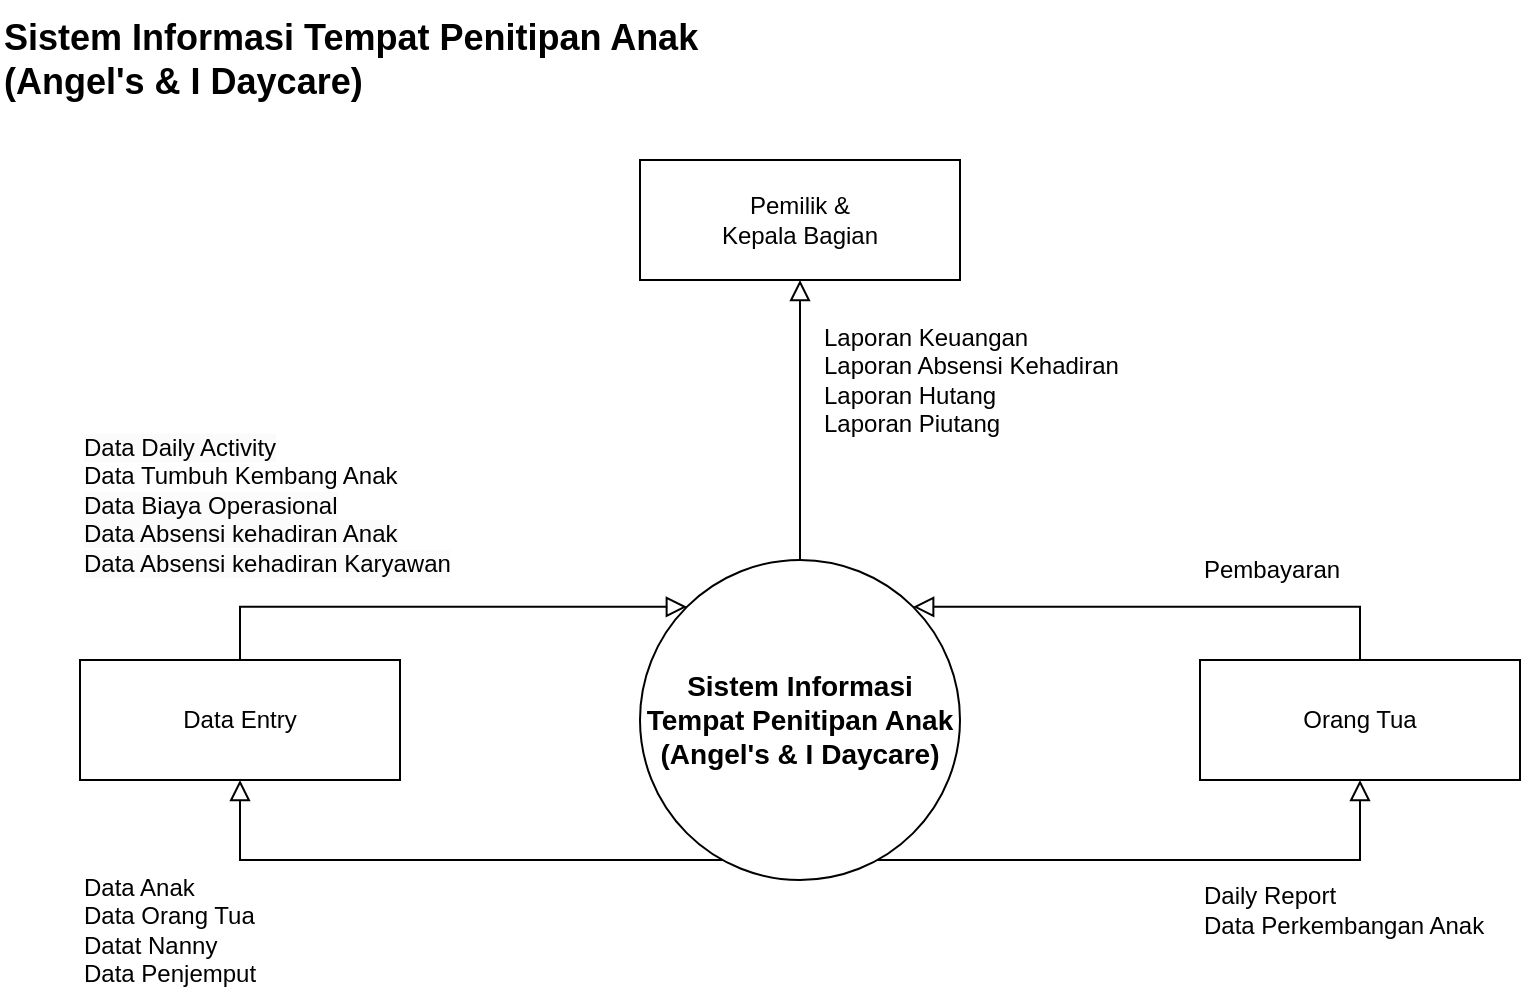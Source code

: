 <mxfile version="21.2.3" type="github" pages="3">
  <diagram id="-cViwrgLB8MZxIiX8cfI" name="Level 0">
    <mxGraphModel dx="874" dy="567" grid="1" gridSize="10" guides="1" tooltips="1" connect="1" arrows="1" fold="1" page="1" pageScale="1" pageWidth="850" pageHeight="1100" math="0" shadow="0">
      <root>
        <mxCell id="0" />
        <mxCell id="1" parent="0" />
        <mxCell id="pNz9P8v8omz6geSnsJ9m-1" value="&lt;font style=&quot;font-size: 14px;&quot;&gt;&lt;b&gt;Sistem Informasi &lt;br&gt;Tempat Penitipan Anak&lt;br&gt;(Angel&#39;s &amp;amp; I Daycare)&lt;/b&gt;&lt;/font&gt;" style="ellipse;whiteSpace=wrap;html=1;" vertex="1" parent="1">
          <mxGeometry x="360" y="320" width="160" height="160" as="geometry" />
        </mxCell>
        <mxCell id="pNz9P8v8omz6geSnsJ9m-2" value="Pemilik &amp;amp;&lt;br&gt;Kepala Bagian" style="rounded=0;whiteSpace=wrap;html=1;" vertex="1" parent="1">
          <mxGeometry x="360" y="120" width="160" height="60" as="geometry" />
        </mxCell>
        <mxCell id="pNz9P8v8omz6geSnsJ9m-3" value="Data Entry" style="rounded=0;whiteSpace=wrap;html=1;" vertex="1" parent="1">
          <mxGeometry x="80" y="370" width="160" height="60" as="geometry" />
        </mxCell>
        <mxCell id="pNz9P8v8omz6geSnsJ9m-4" value="Orang Tua" style="rounded=0;whiteSpace=wrap;html=1;" vertex="1" parent="1">
          <mxGeometry x="640" y="370" width="160" height="60" as="geometry" />
        </mxCell>
        <mxCell id="brgDT2GIcDv5zIJxUh-V-1" value="" style="rounded=0;html=1;jettySize=auto;orthogonalLoop=1;fontSize=11;endArrow=block;endFill=0;endSize=8;strokeWidth=1;shadow=0;labelBackgroundColor=none;edgeStyle=orthogonalEdgeStyle;exitX=0.5;exitY=0;exitDx=0;exitDy=0;" edge="1" parent="1" source="pNz9P8v8omz6geSnsJ9m-1" target="pNz9P8v8omz6geSnsJ9m-2">
          <mxGeometry relative="1" as="geometry">
            <mxPoint x="440" y="270" as="sourcePoint" />
            <mxPoint x="490" y="295" as="targetPoint" />
          </mxGeometry>
        </mxCell>
        <mxCell id="brgDT2GIcDv5zIJxUh-V-2" value="" style="rounded=0;html=1;jettySize=auto;orthogonalLoop=1;fontSize=11;endArrow=block;endFill=0;endSize=8;strokeWidth=1;shadow=0;labelBackgroundColor=none;edgeStyle=orthogonalEdgeStyle;" edge="1" parent="1" source="pNz9P8v8omz6geSnsJ9m-1">
          <mxGeometry relative="1" as="geometry">
            <mxPoint x="510" y="470" as="sourcePoint" />
            <mxPoint x="720" y="430" as="targetPoint" />
            <Array as="points">
              <mxPoint x="720" y="470" />
            </Array>
          </mxGeometry>
        </mxCell>
        <mxCell id="brgDT2GIcDv5zIJxUh-V-3" value="" style="rounded=0;html=1;jettySize=auto;orthogonalLoop=1;fontSize=11;endArrow=block;endFill=0;endSize=8;strokeWidth=1;shadow=0;labelBackgroundColor=none;edgeStyle=orthogonalEdgeStyle;entryX=0.5;entryY=1;entryDx=0;entryDy=0;" edge="1" parent="1" source="pNz9P8v8omz6geSnsJ9m-1" target="pNz9P8v8omz6geSnsJ9m-3">
          <mxGeometry relative="1" as="geometry">
            <mxPoint x="360" y="480" as="sourcePoint" />
            <mxPoint x="480" y="399.5" as="targetPoint" />
            <Array as="points">
              <mxPoint x="160" y="470" />
            </Array>
          </mxGeometry>
        </mxCell>
        <mxCell id="brgDT2GIcDv5zIJxUh-V-4" value="Daily Report&lt;br&gt;Data Perkembangan Anak" style="text;strokeColor=none;align=left;fillColor=none;html=1;verticalAlign=middle;whiteSpace=wrap;rounded=0;" vertex="1" parent="1">
          <mxGeometry x="640" y="470" width="160" height="50" as="geometry" />
        </mxCell>
        <mxCell id="brgDT2GIcDv5zIJxUh-V-5" value="Laporan Keuangan&lt;br&gt;Laporan Absensi Kehadiran&lt;br&gt;Laporan Hutang&amp;nbsp;&lt;br&gt;Laporan Piutang" style="text;strokeColor=none;align=left;fillColor=none;html=1;verticalAlign=middle;whiteSpace=wrap;rounded=0;" vertex="1" parent="1">
          <mxGeometry x="450" y="200" width="190" height="60" as="geometry" />
        </mxCell>
        <mxCell id="brgDT2GIcDv5zIJxUh-V-6" value="Data Anak&lt;br&gt;Data Orang Tua&lt;br&gt;Datat Nanny&lt;br&gt;Data Penjemput&lt;br&gt;" style="text;strokeColor=none;align=left;fillColor=none;html=1;verticalAlign=middle;whiteSpace=wrap;rounded=0;" vertex="1" parent="1">
          <mxGeometry x="80" y="470" width="190" height="70" as="geometry" />
        </mxCell>
        <mxCell id="brgDT2GIcDv5zIJxUh-V-7" value="Pembayaran&amp;nbsp;" style="text;strokeColor=none;align=left;fillColor=none;html=1;verticalAlign=middle;whiteSpace=wrap;rounded=0;" vertex="1" parent="1">
          <mxGeometry x="640" y="310" width="70" height="30" as="geometry" />
        </mxCell>
        <mxCell id="brgDT2GIcDv5zIJxUh-V-8" value="" style="rounded=0;html=1;jettySize=auto;orthogonalLoop=1;fontSize=11;endArrow=block;endFill=0;endSize=8;strokeWidth=1;shadow=0;labelBackgroundColor=none;edgeStyle=orthogonalEdgeStyle;exitX=0.5;exitY=0;exitDx=0;exitDy=0;entryX=1;entryY=0;entryDx=0;entryDy=0;" edge="1" parent="1" source="pNz9P8v8omz6geSnsJ9m-4" target="pNz9P8v8omz6geSnsJ9m-1">
          <mxGeometry relative="1" as="geometry">
            <mxPoint x="530" y="356" as="sourcePoint" />
            <mxPoint x="763" y="320" as="targetPoint" />
            <Array as="points">
              <mxPoint x="720" y="343" />
            </Array>
          </mxGeometry>
        </mxCell>
        <mxCell id="brgDT2GIcDv5zIJxUh-V-9" value="&lt;span style=&quot;color: rgb(0, 0, 0); font-family: Helvetica; font-size: 12px; font-style: normal; font-variant-ligatures: normal; font-variant-caps: normal; font-weight: 400; letter-spacing: normal; orphans: 2; text-align: left; text-indent: 0px; text-transform: none; widows: 2; word-spacing: 0px; -webkit-text-stroke-width: 0px; background-color: rgb(251, 251, 251); text-decoration-thickness: initial; text-decoration-style: initial; text-decoration-color: initial; float: none; display: inline !important;&quot;&gt;Data Daily Activity&lt;br&gt;&lt;/span&gt;Data Tumbuh Kembang Anak&lt;br style=&quot;border-color: var(--border-color); color: rgb(0, 0, 0); font-family: Helvetica; font-size: 12px; font-style: normal; font-variant-ligatures: normal; font-variant-caps: normal; font-weight: 400; letter-spacing: normal; orphans: 2; text-align: left; text-indent: 0px; text-transform: none; widows: 2; word-spacing: 0px; -webkit-text-stroke-width: 0px; background-color: rgb(251, 251, 251); text-decoration-thickness: initial; text-decoration-style: initial; text-decoration-color: initial;&quot;&gt;&lt;span style=&quot;color: rgb(0, 0, 0); font-family: Helvetica; font-size: 12px; font-style: normal; font-variant-ligatures: normal; font-variant-caps: normal; font-weight: 400; letter-spacing: normal; orphans: 2; text-align: left; text-indent: 0px; text-transform: none; widows: 2; word-spacing: 0px; -webkit-text-stroke-width: 0px; background-color: rgb(251, 251, 251); text-decoration-thickness: initial; text-decoration-style: initial; text-decoration-color: initial; float: none; display: inline !important;&quot;&gt;Data Biaya Operasional&lt;/span&gt;&lt;br style=&quot;border-color: var(--border-color); color: rgb(0, 0, 0); font-family: Helvetica; font-size: 12px; font-style: normal; font-variant-ligatures: normal; font-variant-caps: normal; font-weight: 400; letter-spacing: normal; orphans: 2; text-align: left; text-indent: 0px; text-transform: none; widows: 2; word-spacing: 0px; -webkit-text-stroke-width: 0px; background-color: rgb(251, 251, 251); text-decoration-thickness: initial; text-decoration-style: initial; text-decoration-color: initial;&quot;&gt;&lt;span style=&quot;color: rgb(0, 0, 0); font-family: Helvetica; font-size: 12px; font-style: normal; font-variant-ligatures: normal; font-variant-caps: normal; font-weight: 400; letter-spacing: normal; orphans: 2; text-align: left; text-indent: 0px; text-transform: none; widows: 2; word-spacing: 0px; -webkit-text-stroke-width: 0px; background-color: rgb(251, 251, 251); text-decoration-thickness: initial; text-decoration-style: initial; text-decoration-color: initial; float: none; display: inline !important;&quot;&gt;Data Absensi kehadiran Anak&lt;/span&gt;&lt;br style=&quot;border-color: var(--border-color); color: rgb(0, 0, 0); font-family: Helvetica; font-size: 12px; font-style: normal; font-variant-ligatures: normal; font-variant-caps: normal; font-weight: 400; letter-spacing: normal; orphans: 2; text-align: left; text-indent: 0px; text-transform: none; widows: 2; word-spacing: 0px; -webkit-text-stroke-width: 0px; background-color: rgb(251, 251, 251); text-decoration-thickness: initial; text-decoration-style: initial; text-decoration-color: initial;&quot;&gt;&lt;span style=&quot;color: rgb(0, 0, 0); font-family: Helvetica; font-size: 12px; font-style: normal; font-variant-ligatures: normal; font-variant-caps: normal; font-weight: 400; letter-spacing: normal; orphans: 2; text-align: left; text-indent: 0px; text-transform: none; widows: 2; word-spacing: 0px; -webkit-text-stroke-width: 0px; background-color: rgb(251, 251, 251); text-decoration-thickness: initial; text-decoration-style: initial; text-decoration-color: initial; float: none; display: inline !important;&quot;&gt;Data Absensi kehadiran Karyawan&lt;/span&gt;" style="text;whiteSpace=wrap;html=1;" vertex="1" parent="1">
          <mxGeometry x="80" y="250" width="220" height="90" as="geometry" />
        </mxCell>
        <mxCell id="brgDT2GIcDv5zIJxUh-V-10" value="" style="rounded=0;html=1;jettySize=auto;orthogonalLoop=1;fontSize=11;endArrow=block;endFill=0;endSize=8;strokeWidth=1;shadow=0;labelBackgroundColor=none;edgeStyle=orthogonalEdgeStyle;entryX=0;entryY=0;entryDx=0;entryDy=0;exitX=0.5;exitY=0;exitDx=0;exitDy=0;" edge="1" parent="1" source="pNz9P8v8omz6geSnsJ9m-3" target="pNz9P8v8omz6geSnsJ9m-1">
          <mxGeometry relative="1" as="geometry">
            <mxPoint x="110" y="350" as="sourcePoint" />
            <mxPoint x="370" y="310" as="targetPoint" />
            <Array as="points">
              <mxPoint x="160" y="343" />
            </Array>
          </mxGeometry>
        </mxCell>
        <mxCell id="brgDT2GIcDv5zIJxUh-V-11" value="&lt;b style=&quot;border-color: var(--border-color);&quot;&gt;&lt;font style=&quot;font-size: 18px;&quot;&gt;Sistem Informasi Tempat Penitipan Anak&lt;br style=&quot;border-color: var(--border-color);&quot;&gt;(Angel&#39;s &amp;amp; I Daycare)&lt;/font&gt;&lt;/b&gt;" style="text;strokeColor=none;align=left;fillColor=none;html=1;verticalAlign=middle;whiteSpace=wrap;rounded=0;" vertex="1" parent="1">
          <mxGeometry x="40" y="40" width="590" height="60" as="geometry" />
        </mxCell>
      </root>
    </mxGraphModel>
  </diagram>
  <diagram id="C5RBs43oDa-KdzZeNtuy" name="Daily Report">
    <mxGraphModel dx="874" dy="567" grid="1" gridSize="10" guides="1" tooltips="1" connect="1" arrows="1" fold="1" page="1" pageScale="1" pageWidth="827" pageHeight="1169" math="0" shadow="0">
      <root>
        <mxCell id="WIyWlLk6GJQsqaUBKTNV-0" />
        <mxCell id="WIyWlLk6GJQsqaUBKTNV-1" parent="WIyWlLk6GJQsqaUBKTNV-0" />
        <mxCell id="WIyWlLk6GJQsqaUBKTNV-2" value="" style="rounded=0;html=1;jettySize=auto;orthogonalLoop=1;fontSize=11;endArrow=block;endFill=0;endSize=8;strokeWidth=1;shadow=0;labelBackgroundColor=none;edgeStyle=orthogonalEdgeStyle;exitX=1;exitY=0.5;exitDx=0;exitDy=0;" parent="WIyWlLk6GJQsqaUBKTNV-1" source="1_y-e7YFrR1NyZMzE7Wx-1" target="1_y-e7YFrR1NyZMzE7Wx-2" edge="1">
          <mxGeometry relative="1" as="geometry">
            <Array as="points">
              <mxPoint x="120" y="150" />
            </Array>
          </mxGeometry>
        </mxCell>
        <mxCell id="WIyWlLk6GJQsqaUBKTNV-3" value="Klasifikasi Umur" style="rounded=1;whiteSpace=wrap;html=1;fontSize=12;glass=0;strokeWidth=1;shadow=0;arcSize=0;" parent="WIyWlLk6GJQsqaUBKTNV-1" vertex="1">
          <mxGeometry x="370" y="120" width="120" height="60" as="geometry" />
        </mxCell>
        <mxCell id="WIyWlLk6GJQsqaUBKTNV-8" value="No" style="rounded=0;html=1;jettySize=auto;orthogonalLoop=1;fontSize=11;endArrow=block;endFill=0;endSize=8;strokeWidth=1;shadow=0;labelBackgroundColor=none;edgeStyle=orthogonalEdgeStyle;" parent="WIyWlLk6GJQsqaUBKTNV-1" source="1_y-e7YFrR1NyZMzE7Wx-7" edge="1">
          <mxGeometry x="0.012" y="10" relative="1" as="geometry">
            <mxPoint y="-1" as="offset" />
            <mxPoint x="430" y="415" as="sourcePoint" />
            <mxPoint x="430" y="460" as="targetPoint" />
          </mxGeometry>
        </mxCell>
        <mxCell id="WIyWlLk6GJQsqaUBKTNV-9" value="Yes" style="edgeStyle=orthogonalEdgeStyle;rounded=0;html=1;jettySize=auto;orthogonalLoop=1;fontSize=11;endArrow=block;endFill=0;endSize=8;strokeWidth=1;shadow=0;labelBackgroundColor=none;exitX=1;exitY=0.5;exitDx=0;exitDy=0;entryX=0;entryY=0.5;entryDx=0;entryDy=0;" parent="WIyWlLk6GJQsqaUBKTNV-1" source="1_y-e7YFrR1NyZMzE7Wx-7" target="1_y-e7YFrR1NyZMzE7Wx-11" edge="1">
          <mxGeometry y="10" relative="1" as="geometry">
            <mxPoint as="offset" />
            <mxPoint x="510" y="364.5" as="sourcePoint" />
            <mxPoint x="560" y="364.5" as="targetPoint" />
          </mxGeometry>
        </mxCell>
        <mxCell id="1_y-e7YFrR1NyZMzE7Wx-1" value="start" style="rounded=1;whiteSpace=wrap;html=1;arcSize=50;" parent="WIyWlLk6GJQsqaUBKTNV-1" vertex="1">
          <mxGeometry x="40" y="135" width="80" height="30" as="geometry" />
        </mxCell>
        <mxCell id="1_y-e7YFrR1NyZMzE7Wx-2" value="input daily entry" style="shape=parallelogram;perimeter=parallelogramPerimeter;whiteSpace=wrap;html=1;fixedSize=1;" parent="WIyWlLk6GJQsqaUBKTNV-1" vertex="1">
          <mxGeometry x="180" y="120" width="120" height="60" as="geometry" />
        </mxCell>
        <mxCell id="1_y-e7YFrR1NyZMzE7Wx-4" value="" style="rounded=0;html=1;jettySize=auto;orthogonalLoop=1;fontSize=11;endArrow=block;endFill=0;endSize=8;strokeWidth=1;shadow=0;labelBackgroundColor=none;edgeStyle=orthogonalEdgeStyle;exitX=1;exitY=0.5;exitDx=0;exitDy=0;" parent="WIyWlLk6GJQsqaUBKTNV-1" source="1_y-e7YFrR1NyZMzE7Wx-2" edge="1">
          <mxGeometry relative="1" as="geometry">
            <mxPoint x="295" y="152" as="sourcePoint" />
            <mxPoint x="371" y="150" as="targetPoint" />
            <Array as="points">
              <mxPoint x="371" y="150" />
            </Array>
          </mxGeometry>
        </mxCell>
        <mxCell id="1_y-e7YFrR1NyZMzE7Wx-5" value="Pengkajian tumbuh kembang" style="rounded=1;whiteSpace=wrap;html=1;fontSize=12;glass=0;strokeWidth=1;shadow=0;arcSize=0;" parent="WIyWlLk6GJQsqaUBKTNV-1" vertex="1">
          <mxGeometry x="370" y="220" width="120" height="60" as="geometry" />
        </mxCell>
        <mxCell id="1_y-e7YFrR1NyZMzE7Wx-7" value="apakah&lt;br&gt;hasil &lt;br&gt;abnormal ?" style="rhombus;whiteSpace=wrap;html=1;shadow=0;fontFamily=Helvetica;fontSize=12;align=center;strokeWidth=1;spacing=6;spacingTop=-4;" parent="WIyWlLk6GJQsqaUBKTNV-1" vertex="1">
          <mxGeometry x="360" y="320" width="140" height="90" as="geometry" />
        </mxCell>
        <mxCell id="1_y-e7YFrR1NyZMzE7Wx-10" value="catat hasil &lt;br&gt;pengkajian" style="rounded=1;whiteSpace=wrap;html=1;fontSize=12;glass=0;strokeWidth=1;shadow=0;arcSize=0;" parent="WIyWlLk6GJQsqaUBKTNV-1" vertex="1">
          <mxGeometry x="370" y="460" width="120" height="60" as="geometry" />
        </mxCell>
        <mxCell id="1_y-e7YFrR1NyZMzE7Wx-11" value="buat rekomendasi pemeriksaan lanjut" style="rounded=1;whiteSpace=wrap;html=1;fontSize=12;glass=0;strokeWidth=1;shadow=0;arcSize=0;" parent="WIyWlLk6GJQsqaUBKTNV-1" vertex="1">
          <mxGeometry x="560" y="335" width="120" height="60" as="geometry" />
        </mxCell>
        <mxCell id="1_y-e7YFrR1NyZMzE7Wx-14" value="" style="rounded=0;html=1;jettySize=auto;orthogonalLoop=1;fontSize=11;endArrow=block;endFill=0;endSize=8;strokeWidth=1;shadow=0;labelBackgroundColor=none;edgeStyle=orthogonalEdgeStyle;exitX=0.5;exitY=1;exitDx=0;exitDy=0;" parent="WIyWlLk6GJQsqaUBKTNV-1" source="WIyWlLk6GJQsqaUBKTNV-3" target="1_y-e7YFrR1NyZMzE7Wx-5" edge="1">
          <mxGeometry relative="1" as="geometry">
            <mxPoint x="220" y="200" as="sourcePoint" />
            <mxPoint x="220" y="250" as="targetPoint" />
          </mxGeometry>
        </mxCell>
        <mxCell id="1_y-e7YFrR1NyZMzE7Wx-15" value="" style="rounded=0;html=1;jettySize=auto;orthogonalLoop=1;fontSize=11;endArrow=block;endFill=0;endSize=8;strokeWidth=1;shadow=0;labelBackgroundColor=none;edgeStyle=orthogonalEdgeStyle;exitX=0.5;exitY=1;exitDx=0;exitDy=0;" parent="WIyWlLk6GJQsqaUBKTNV-1" source="1_y-e7YFrR1NyZMzE7Wx-5" target="1_y-e7YFrR1NyZMzE7Wx-7" edge="1">
          <mxGeometry relative="1" as="geometry">
            <mxPoint x="440" y="190" as="sourcePoint" />
            <mxPoint x="440" y="230" as="targetPoint" />
          </mxGeometry>
        </mxCell>
        <mxCell id="1_y-e7YFrR1NyZMzE7Wx-16" value="" style="rounded=0;html=1;jettySize=auto;orthogonalLoop=1;fontSize=11;endArrow=block;endFill=0;endSize=8;strokeWidth=1;shadow=0;labelBackgroundColor=none;edgeStyle=orthogonalEdgeStyle;entryX=0.5;entryY=0;entryDx=0;entryDy=0;" parent="WIyWlLk6GJQsqaUBKTNV-1" source="1_y-e7YFrR1NyZMzE7Wx-11" edge="1">
          <mxGeometry relative="1" as="geometry">
            <mxPoint x="450" y="200" as="sourcePoint" />
            <mxPoint x="620" y="460" as="targetPoint" />
          </mxGeometry>
        </mxCell>
        <mxCell id="1_y-e7YFrR1NyZMzE7Wx-17" value="" style="rounded=0;html=1;jettySize=auto;orthogonalLoop=1;fontSize=11;endArrow=block;endFill=0;endSize=8;strokeWidth=1;shadow=0;labelBackgroundColor=none;edgeStyle=orthogonalEdgeStyle;exitX=1;exitY=0.5;exitDx=0;exitDy=0;" parent="WIyWlLk6GJQsqaUBKTNV-1" source="1_y-e7YFrR1NyZMzE7Wx-10" edge="1">
          <mxGeometry relative="1" as="geometry">
            <mxPoint x="479" y="580" as="sourcePoint" />
            <mxPoint x="560" y="490" as="targetPoint" />
            <Array as="points">
              <mxPoint x="530" y="490" />
              <mxPoint x="530" y="490" />
            </Array>
          </mxGeometry>
        </mxCell>
        <mxCell id="1_y-e7YFrR1NyZMzE7Wx-18" value="upload data ke &lt;br&gt;user parents" style="rounded=1;whiteSpace=wrap;html=1;fontSize=12;glass=0;strokeWidth=1;shadow=0;arcSize=0;" parent="WIyWlLk6GJQsqaUBKTNV-1" vertex="1">
          <mxGeometry x="560" y="585" width="120" height="55" as="geometry" />
        </mxCell>
        <mxCell id="1_y-e7YFrR1NyZMzE7Wx-21" value="daily report" style="shape=document;whiteSpace=wrap;html=1;boundedLbl=1;" parent="WIyWlLk6GJQsqaUBKTNV-1" vertex="1">
          <mxGeometry x="560" y="460" width="120" height="70" as="geometry" />
        </mxCell>
        <mxCell id="1_y-e7YFrR1NyZMzE7Wx-24" value="" style="rounded=0;html=1;jettySize=auto;orthogonalLoop=1;fontSize=11;endArrow=block;endFill=0;endSize=8;strokeWidth=1;shadow=0;labelBackgroundColor=none;edgeStyle=orthogonalEdgeStyle;entryX=0.5;entryY=0;entryDx=0;entryDy=0;" parent="WIyWlLk6GJQsqaUBKTNV-1" edge="1">
          <mxGeometry relative="1" as="geometry">
            <mxPoint x="619.88" y="520" as="sourcePoint" />
            <mxPoint x="619.88" y="585" as="targetPoint" />
          </mxGeometry>
        </mxCell>
        <mxCell id="1_y-e7YFrR1NyZMzE7Wx-25" value="Start" style="rounded=1;whiteSpace=wrap;html=1;arcSize=50;" parent="WIyWlLk6GJQsqaUBKTNV-1" vertex="1">
          <mxGeometry x="580" y="680" width="80" height="30" as="geometry" />
        </mxCell>
        <mxCell id="1_y-e7YFrR1NyZMzE7Wx-26" value="" style="rounded=0;html=1;jettySize=auto;orthogonalLoop=1;fontSize=11;endArrow=block;endFill=0;endSize=8;strokeWidth=1;shadow=0;labelBackgroundColor=none;edgeStyle=orthogonalEdgeStyle;exitX=0.5;exitY=1;exitDx=0;exitDy=0;" parent="WIyWlLk6GJQsqaUBKTNV-1" edge="1">
          <mxGeometry relative="1" as="geometry">
            <mxPoint x="619.5" y="640" as="sourcePoint" />
            <mxPoint x="619.5" y="680" as="targetPoint" />
          </mxGeometry>
        </mxCell>
        <mxCell id="1_y-e7YFrR1NyZMzE7Wx-27" value="&lt;font style=&quot;font-size: 18px;&quot;&gt;&lt;b style=&quot;&quot;&gt;&lt;u style=&quot;&quot;&gt;Daily Report&lt;/u&gt;&lt;/b&gt;&lt;/font&gt;" style="text;strokeColor=none;align=left;fillColor=none;html=1;verticalAlign=middle;whiteSpace=wrap;rounded=0;" parent="WIyWlLk6GJQsqaUBKTNV-1" vertex="1">
          <mxGeometry x="40" y="40" width="110" height="30" as="geometry" />
        </mxCell>
        <mxCell id="1_y-e7YFrR1NyZMzE7Wx-28" value="&lt;font style=&quot;font-size: 10px;&quot;&gt;©melko230429&lt;/font&gt;" style="text;strokeColor=none;align=left;fillColor=none;html=1;verticalAlign=middle;whiteSpace=wrap;rounded=0;" parent="WIyWlLk6GJQsqaUBKTNV-1" vertex="1">
          <mxGeometry x="40" y="1100" width="110" height="30" as="geometry" />
        </mxCell>
      </root>
    </mxGraphModel>
  </diagram>
  <diagram id="DLmMbvCn6N-hUwhb20vY" name="PSB">
    <mxGraphModel dx="437" dy="284" grid="1" gridSize="10" guides="1" tooltips="1" connect="1" arrows="1" fold="1" page="1" pageScale="1" pageWidth="850" pageHeight="1100" math="0" shadow="0">
      <root>
        <mxCell id="0" />
        <mxCell id="1" parent="0" />
        <mxCell id="u_kRXEs5ODFZfVwMs2zd-1" value="" style="rounded=0;html=1;jettySize=auto;orthogonalLoop=1;fontSize=11;endArrow=block;endFill=0;endSize=8;strokeWidth=1;shadow=0;labelBackgroundColor=none;edgeStyle=orthogonalEdgeStyle;exitX=1;exitY=0.5;exitDx=0;exitDy=0;" parent="1" source="u_kRXEs5ODFZfVwMs2zd-5" edge="1">
          <mxGeometry relative="1" as="geometry">
            <Array as="points">
              <mxPoint x="110" y="150" />
            </Array>
            <mxPoint x="160" y="150" as="targetPoint" />
          </mxGeometry>
        </mxCell>
        <mxCell id="u_kRXEs5ODFZfVwMs2zd-3" value="Yes" style="rounded=0;html=1;jettySize=auto;orthogonalLoop=1;fontSize=11;endArrow=block;endFill=0;endSize=8;strokeWidth=1;shadow=0;labelBackgroundColor=none;edgeStyle=orthogonalEdgeStyle;exitX=1;exitY=0.5;exitDx=0;exitDy=0;entryX=0;entryY=0.5;entryDx=0;entryDy=0;" parent="1" source="u_kRXEs5ODFZfVwMs2zd-9" edge="1" target="fVDtZhJBu8aAduTga0XZ-2">
          <mxGeometry x="-0.502" y="10" relative="1" as="geometry">
            <mxPoint as="offset" />
            <mxPoint x="290" y="279.75" as="sourcePoint" />
            <mxPoint x="330" y="280" as="targetPoint" />
            <Array as="points" />
          </mxGeometry>
        </mxCell>
        <mxCell id="u_kRXEs5ODFZfVwMs2zd-4" value="NO" style="edgeStyle=orthogonalEdgeStyle;rounded=0;html=1;jettySize=auto;orthogonalLoop=1;fontSize=11;endArrow=block;endFill=0;endSize=8;strokeWidth=1;shadow=0;labelBackgroundColor=none;exitX=0.5;exitY=1;exitDx=0;exitDy=0;" parent="1" source="u_kRXEs5ODFZfVwMs2zd-9" target="u_kRXEs5ODFZfVwMs2zd-6" edge="1">
          <mxGeometry x="-0.749" y="-10" relative="1" as="geometry">
            <mxPoint as="offset" />
            <mxPoint x="500" y="364.5" as="sourcePoint" />
            <mxPoint x="150" y="170" as="targetPoint" />
            <Array as="points">
              <mxPoint x="210" y="340" />
              <mxPoint x="130" y="340" />
              <mxPoint x="130" y="160" />
            </Array>
          </mxGeometry>
        </mxCell>
        <mxCell id="u_kRXEs5ODFZfVwMs2zd-5" value="start" style="rounded=1;whiteSpace=wrap;html=1;arcSize=50;" parent="1" vertex="1">
          <mxGeometry x="30" y="135" width="80" height="30" as="geometry" />
        </mxCell>
        <mxCell id="u_kRXEs5ODFZfVwMs2zd-6" value="input data anak &lt;br&gt;&amp;amp; orang tua" style="shape=parallelogram;perimeter=parallelogramPerimeter;whiteSpace=wrap;html=1;fixedSize=1;" parent="1" vertex="1">
          <mxGeometry x="150" y="120" width="120" height="70" as="geometry" />
        </mxCell>
        <mxCell id="u_kRXEs5ODFZfVwMs2zd-9" value="data sudah &lt;br&gt;lengkap ?" style="rhombus;whiteSpace=wrap;html=1;shadow=0;fontFamily=Helvetica;fontSize=12;align=center;strokeWidth=1;spacing=6;spacingTop=-4;" parent="1" vertex="1">
          <mxGeometry x="150" y="240" width="120" height="80" as="geometry" />
        </mxCell>
        <mxCell id="u_kRXEs5ODFZfVwMs2zd-10" value="tunggu konfirmasi pembayaran" style="rounded=1;whiteSpace=wrap;html=1;fontSize=12;glass=0;strokeWidth=1;shadow=0;arcSize=0;" parent="1" vertex="1">
          <mxGeometry x="500" y="650" width="120" height="60" as="geometry" />
        </mxCell>
        <mxCell id="u_kRXEs5ODFZfVwMs2zd-13" value="" style="rounded=0;html=1;jettySize=auto;orthogonalLoop=1;fontSize=11;endArrow=block;endFill=0;endSize=8;strokeWidth=1;shadow=0;labelBackgroundColor=none;edgeStyle=orthogonalEdgeStyle;exitX=0.5;exitY=1;exitDx=0;exitDy=0;" parent="1" source="u_kRXEs5ODFZfVwMs2zd-6" target="u_kRXEs5ODFZfVwMs2zd-9" edge="1">
          <mxGeometry relative="1" as="geometry">
            <mxPoint x="410" y="190" as="sourcePoint" />
            <mxPoint x="410" y="230" as="targetPoint" />
          </mxGeometry>
        </mxCell>
        <mxCell id="u_kRXEs5ODFZfVwMs2zd-14" value="" style="rounded=0;html=1;jettySize=auto;orthogonalLoop=1;fontSize=11;endArrow=block;endFill=0;endSize=8;strokeWidth=1;shadow=0;labelBackgroundColor=none;edgeStyle=orthogonalEdgeStyle;entryX=0.5;entryY=0;entryDx=0;entryDy=0;exitX=0.5;exitY=1;exitDx=0;exitDy=0;" parent="1" target="u_kRXEs5ODFZfVwMs2zd-17" edge="1" source="u_kRXEs5ODFZfVwMs2zd-30">
          <mxGeometry relative="1" as="geometry">
            <mxPoint x="679.75" y="580" as="sourcePoint" />
            <mxPoint x="679.75" y="640" as="targetPoint" />
          </mxGeometry>
        </mxCell>
        <mxCell id="u_kRXEs5ODFZfVwMs2zd-16" value="membership :&lt;br&gt;idCard, user login, lembar persetujuan" style="rounded=1;whiteSpace=wrap;html=1;fontSize=12;glass=0;strokeWidth=1;shadow=0;arcSize=0;" parent="1" vertex="1">
          <mxGeometry x="680" y="775" width="120" height="55" as="geometry" />
        </mxCell>
        <mxCell id="u_kRXEs5ODFZfVwMs2zd-17" value="data anak, orang tua, nanny, contact &lt;br&gt;person dll" style="shape=document;whiteSpace=wrap;html=1;boundedLbl=1;size=0.25;" parent="1" vertex="1">
          <mxGeometry x="680" y="640" width="120" height="80" as="geometry" />
        </mxCell>
        <mxCell id="u_kRXEs5ODFZfVwMs2zd-19" value="End" style="rounded=1;whiteSpace=wrap;html=1;arcSize=50;" parent="1" vertex="1">
          <mxGeometry x="700" y="890" width="80" height="30" as="geometry" />
        </mxCell>
        <mxCell id="u_kRXEs5ODFZfVwMs2zd-20" value="" style="rounded=0;html=1;jettySize=auto;orthogonalLoop=1;fontSize=11;endArrow=block;endFill=0;endSize=8;strokeWidth=1;shadow=0;labelBackgroundColor=none;edgeStyle=orthogonalEdgeStyle;entryX=0.5;entryY=0;entryDx=0;entryDy=0;" parent="1" edge="1" target="u_kRXEs5ODFZfVwMs2zd-19">
          <mxGeometry relative="1" as="geometry">
            <mxPoint x="740" y="830" as="sourcePoint" />
            <mxPoint x="679.5" y="870" as="targetPoint" />
          </mxGeometry>
        </mxCell>
        <mxCell id="u_kRXEs5ODFZfVwMs2zd-21" value="&lt;font style=&quot;font-size: 18px;&quot;&gt;&lt;b style=&quot;&quot;&gt;&lt;u style=&quot;&quot;&gt;Penerimaan Anak Baru&lt;/u&gt;&lt;/b&gt;&lt;/font&gt;" style="text;strokeColor=none;align=left;fillColor=none;html=1;verticalAlign=middle;whiteSpace=wrap;rounded=0;" parent="1" vertex="1">
          <mxGeometry x="40" y="40" width="280" height="30" as="geometry" />
        </mxCell>
        <mxCell id="u_kRXEs5ODFZfVwMs2zd-22" value="&lt;font style=&quot;font-size: 10px;&quot;&gt;©melko230429&lt;/font&gt;" style="text;strokeColor=none;align=left;fillColor=none;html=1;verticalAlign=middle;whiteSpace=wrap;rounded=0;" parent="1" vertex="1">
          <mxGeometry x="40" y="1050" width="110" height="30" as="geometry" />
        </mxCell>
        <mxCell id="u_kRXEs5ODFZfVwMs2zd-24" value="apakah sudah &lt;br&gt;melakukan &lt;br&gt;pembayaran?" style="rhombus;whiteSpace=wrap;html=1;shadow=0;fontFamily=Helvetica;fontSize=12;align=center;strokeWidth=1;spacing=6;spacingTop=-4;" parent="1" vertex="1">
          <mxGeometry x="480" y="490" width="160" height="120" as="geometry" />
        </mxCell>
        <mxCell id="u_kRXEs5ODFZfVwMs2zd-26" value="NO" style="rounded=0;html=1;jettySize=auto;orthogonalLoop=1;fontSize=11;endArrow=block;endFill=0;endSize=8;strokeWidth=1;shadow=0;labelBackgroundColor=none;edgeStyle=orthogonalEdgeStyle;" parent="1" edge="1">
          <mxGeometry x="-0.6" y="10" relative="1" as="geometry">
            <mxPoint as="offset" />
            <mxPoint x="360" y="450" as="sourcePoint" />
            <mxPoint x="360" y="490" as="targetPoint" />
            <Array as="points">
              <mxPoint x="360" y="490" />
              <mxPoint x="360" y="490" />
            </Array>
          </mxGeometry>
        </mxCell>
        <mxCell id="u_kRXEs5ODFZfVwMs2zd-30" value="input kelengkapan&lt;br&gt;data anak &lt;br&gt;&amp;amp; orang tua" style="shape=parallelogram;perimeter=parallelogramPerimeter;whiteSpace=wrap;html=1;fixedSize=1;" parent="1" vertex="1">
          <mxGeometry x="670" y="510" width="140" height="80" as="geometry" />
        </mxCell>
        <mxCell id="u_kRXEs5ODFZfVwMs2zd-33" value="" style="rounded=0;html=1;jettySize=auto;orthogonalLoop=1;fontSize=11;endArrow=block;endFill=0;endSize=8;strokeWidth=1;shadow=0;labelBackgroundColor=none;edgeStyle=orthogonalEdgeStyle;exitX=0.492;exitY=0.881;exitDx=0;exitDy=0;exitPerimeter=0;entryX=0.5;entryY=0;entryDx=0;entryDy=0;" parent="1" edge="1" target="u_kRXEs5ODFZfVwMs2zd-16" source="u_kRXEs5ODFZfVwMs2zd-17">
          <mxGeometry relative="1" as="geometry">
            <mxPoint x="739.65" y="720" as="sourcePoint" />
            <mxPoint x="740" y="760" as="targetPoint" />
            <Array as="points">
              <mxPoint x="740" y="711" />
            </Array>
          </mxGeometry>
        </mxCell>
        <mxCell id="u_kRXEs5ODFZfVwMs2zd-35" value="Yes" style="rounded=0;html=1;jettySize=auto;orthogonalLoop=1;fontSize=11;endArrow=block;endFill=0;endSize=8;strokeWidth=1;shadow=0;labelBackgroundColor=none;edgeStyle=orthogonalEdgeStyle;exitX=1;exitY=0.5;exitDx=0;exitDy=0;entryX=0;entryY=0.5;entryDx=0;entryDy=0;" parent="1" source="u_kRXEs5ODFZfVwMs2zd-24" edge="1" target="u_kRXEs5ODFZfVwMs2zd-30">
          <mxGeometry x="-0.6" y="10" relative="1" as="geometry">
            <mxPoint as="offset" />
            <mxPoint x="550" y="520" as="sourcePoint" />
            <mxPoint x="670" y="550" as="targetPoint" />
            <Array as="points" />
          </mxGeometry>
        </mxCell>
        <mxCell id="u_kRXEs5ODFZfVwMs2zd-37" value="" style="rounded=0;html=1;jettySize=auto;orthogonalLoop=1;fontSize=11;endArrow=block;endFill=0;endSize=8;strokeWidth=1;shadow=0;labelBackgroundColor=none;edgeStyle=orthogonalEdgeStyle;exitX=0.5;exitY=1;exitDx=0;exitDy=0;entryX=0;entryY=0.5;entryDx=0;entryDy=0;" parent="1" source="u_kRXEs5ODFZfVwMs2zd-10" target="u_kRXEs5ODFZfVwMs2zd-24" edge="1">
          <mxGeometry relative="1" as="geometry">
            <mxPoint x="499.9" y="740" as="sourcePoint" />
            <mxPoint x="420" y="560" as="targetPoint" />
            <Array as="points">
              <mxPoint x="560" y="730" />
              <mxPoint x="450" y="730" />
              <mxPoint x="450" y="550" />
            </Array>
          </mxGeometry>
        </mxCell>
        <mxCell id="fVDtZhJBu8aAduTga0XZ-2" value="Observasi Anak" style="rounded=1;whiteSpace=wrap;html=1;fontSize=12;glass=0;strokeWidth=1;shadow=0;arcSize=0;" vertex="1" parent="1">
          <mxGeometry x="310" y="250" width="100" height="60" as="geometry" />
        </mxCell>
        <mxCell id="fVDtZhJBu8aAduTga0XZ-10" value="apakah hasil&amp;nbsp;&lt;br&gt;observasi bisa &lt;br&gt;di terima ?" style="rhombus;whiteSpace=wrap;html=1;shadow=0;fontFamily=Helvetica;fontSize=12;align=center;strokeWidth=1;spacing=6;spacingTop=-4;" vertex="1" parent="1">
          <mxGeometry x="290" y="350" width="140" height="100" as="geometry" />
        </mxCell>
        <mxCell id="fVDtZhJBu8aAduTga0XZ-11" value="Yes" style="rounded=0;html=1;jettySize=auto;orthogonalLoop=1;fontSize=11;endArrow=block;endFill=0;endSize=8;strokeWidth=1;shadow=0;labelBackgroundColor=none;edgeStyle=orthogonalEdgeStyle;exitX=1;exitY=0.5;exitDx=0;exitDy=0;" edge="1" parent="1" source="fVDtZhJBu8aAduTga0XZ-10">
          <mxGeometry x="-0.75" y="10" relative="1" as="geometry">
            <mxPoint y="1" as="offset" />
            <mxPoint x="450" y="400" as="sourcePoint" />
            <mxPoint x="510" y="400" as="targetPoint" />
            <Array as="points" />
          </mxGeometry>
        </mxCell>
        <mxCell id="fVDtZhJBu8aAduTga0XZ-12" value="" style="rounded=0;html=1;jettySize=auto;orthogonalLoop=1;fontSize=11;endArrow=block;endFill=0;endSize=8;strokeWidth=1;shadow=0;labelBackgroundColor=none;edgeStyle=orthogonalEdgeStyle;exitX=0.5;exitY=1;exitDx=0;exitDy=0;" edge="1" parent="1" source="fVDtZhJBu8aAduTga0XZ-2">
          <mxGeometry relative="1" as="geometry">
            <mxPoint x="580" y="300" as="sourcePoint" />
            <mxPoint x="360" y="350" as="targetPoint" />
            <Array as="points" />
          </mxGeometry>
        </mxCell>
        <mxCell id="fVDtZhJBu8aAduTga0XZ-13" value="NO" style="rounded=0;html=1;jettySize=auto;orthogonalLoop=1;fontSize=11;endArrow=block;endFill=0;endSize=8;strokeWidth=1;shadow=0;labelBackgroundColor=none;edgeStyle=orthogonalEdgeStyle;" edge="1" parent="1">
          <mxGeometry x="-0.6" y="10" relative="1" as="geometry">
            <mxPoint as="offset" />
            <mxPoint x="559.5" y="610" as="sourcePoint" />
            <mxPoint x="559.5" y="650" as="targetPoint" />
            <Array as="points">
              <mxPoint x="559.5" y="650" />
              <mxPoint x="559.5" y="650" />
            </Array>
          </mxGeometry>
        </mxCell>
        <mxCell id="fVDtZhJBu8aAduTga0XZ-14" value="Pembayaran" style="rounded=1;whiteSpace=wrap;html=1;fontSize=12;glass=0;strokeWidth=1;shadow=0;arcSize=0;" vertex="1" parent="1">
          <mxGeometry x="510" y="370" width="100" height="60" as="geometry" />
        </mxCell>
        <mxCell id="fVDtZhJBu8aAduTga0XZ-15" value="" style="rounded=0;html=1;jettySize=auto;orthogonalLoop=1;fontSize=11;endArrow=block;endFill=0;endSize=8;strokeWidth=1;shadow=0;labelBackgroundColor=none;edgeStyle=orthogonalEdgeStyle;entryX=0.5;entryY=0;entryDx=0;entryDy=0;exitX=0.5;exitY=1;exitDx=0;exitDy=0;" edge="1" parent="1">
          <mxGeometry relative="1" as="geometry">
            <mxPoint x="560" y="430" as="sourcePoint" />
            <mxPoint x="560" y="490" as="targetPoint" />
          </mxGeometry>
        </mxCell>
        <mxCell id="fVDtZhJBu8aAduTga0XZ-17" value="data anak dengan catatan khusus" style="shape=document;whiteSpace=wrap;html=1;boundedLbl=1;size=0.25;" vertex="1" parent="1">
          <mxGeometry x="300" y="490" width="120" height="80" as="geometry" />
        </mxCell>
      </root>
    </mxGraphModel>
  </diagram>
</mxfile>
